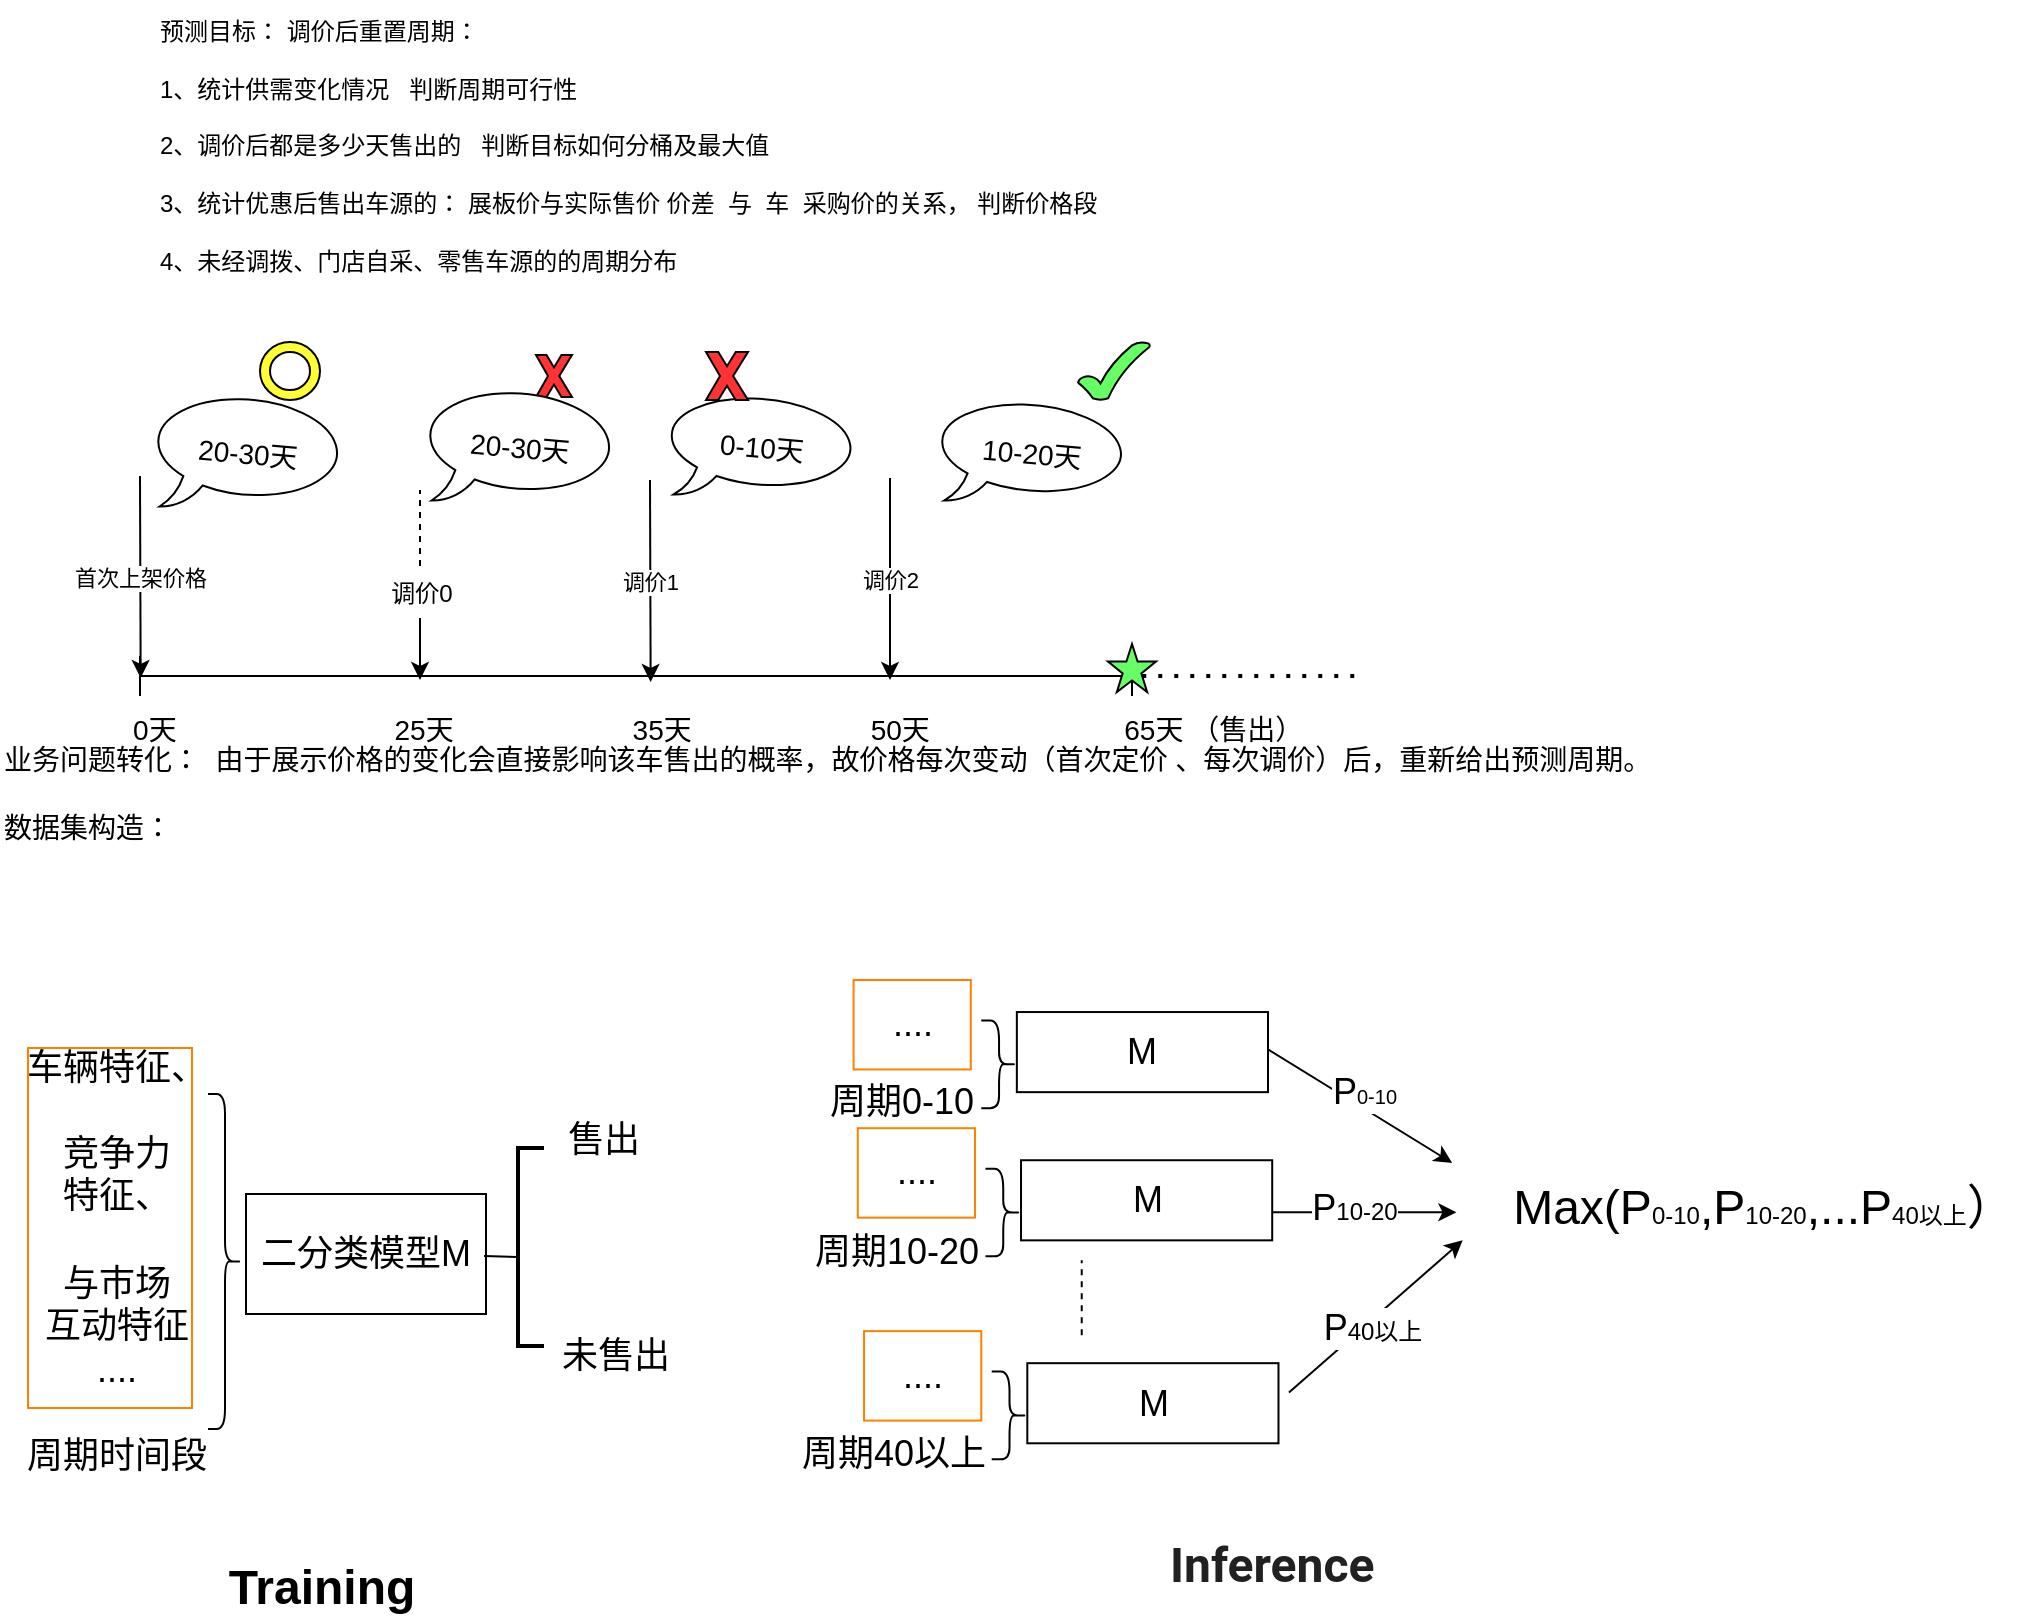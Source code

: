 <mxfile version="20.8.20" type="github">
  <diagram name="第 1 页" id="tffvoCzg-qfJbZ5mcpD_">
    <mxGraphModel dx="1241" dy="579" grid="0" gridSize="10" guides="1" tooltips="1" connect="0" arrows="1" fold="1" page="1" pageScale="1" pageWidth="4681" pageHeight="3300" math="0" shadow="0">
      <root>
        <mxCell id="0" />
        <mxCell id="1" parent="0" />
        <mxCell id="HPPEBPCjuNj7nKs7fR4j-23" value="" style="rounded=0;whiteSpace=wrap;html=1;fontSize=18;fillColor=#FFFFFF;strokeColor=#FF8000;" vertex="1" parent="1">
          <mxGeometry x="87" y="570" width="82" height="180" as="geometry" />
        </mxCell>
        <mxCell id="4fyiVSz0k1n7hgALqca6-2" value="预测目标： 调价后重置周期：&lt;br&gt;&lt;br&gt;1、统计供需变化情况&amp;nbsp; &amp;nbsp;判断周期可行性&lt;br&gt;&lt;br&gt;2、调价后都是多少天售出的&amp;nbsp; &amp;nbsp;判断目标如何分桶及最大值&lt;br&gt;&lt;br&gt;3、统计优惠后售出车源的： 展板价与实际售价 价差&amp;nbsp; 与&amp;nbsp; 车&amp;nbsp; 采购价的关系， 判断价格段&lt;br&gt;&lt;br&gt;4、未经调拨、门店自采、零售车源的的周期分布" style="text;html=1;strokeColor=none;fillColor=none;align=left;verticalAlign=middle;whiteSpace=wrap;rounded=0;" parent="1" vertex="1">
          <mxGeometry x="151" y="46" width="932" height="145" as="geometry" />
        </mxCell>
        <mxCell id="4fyiVSz0k1n7hgALqca6-18" value="&lt;font style=&quot;font-size: 14px;&quot;&gt;业务问题转化：&amp;nbsp; 由于展示价格的变化会直接影响该车售出的概率，故价格每次变动（首次定价 、每次调价）后，重新给出预测周期。&lt;br&gt;&lt;br&gt;数据集构造：&lt;br&gt;&amp;nbsp; &amp;nbsp; &amp;nbsp; &amp;nbsp; &amp;nbsp; &amp;nbsp; &amp;nbsp; &amp;nbsp; &amp;nbsp; &amp;nbsp; &amp;nbsp;&lt;br&gt;&lt;/font&gt;" style="text;html=1;strokeColor=none;fillColor=none;align=left;verticalAlign=middle;whiteSpace=wrap;rounded=0;" parent="1" vertex="1">
          <mxGeometry x="73" y="402" width="858" height="97" as="geometry" />
        </mxCell>
        <mxCell id="HPPEBPCjuNj7nKs7fR4j-7" value="" style="group" vertex="1" connectable="0" parent="1">
          <mxGeometry x="122" y="217" width="801" height="209" as="geometry" />
        </mxCell>
        <mxCell id="4fyiVSz0k1n7hgALqca6-28" value="&amp;nbsp; &amp;nbsp; 0天&amp;nbsp; &amp;nbsp; &amp;nbsp; &amp;nbsp; &amp;nbsp; &amp;nbsp; &amp;nbsp; &amp;nbsp; &amp;nbsp; &amp;nbsp; &amp;nbsp; &amp;nbsp; &amp;nbsp; &amp;nbsp; 25天&amp;nbsp; &amp;nbsp; &amp;nbsp; &amp;nbsp; &amp;nbsp; &amp;nbsp; &amp;nbsp; &amp;nbsp; &amp;nbsp; &amp;nbsp; &amp;nbsp; &amp;nbsp;35天&amp;nbsp; &amp;nbsp; &amp;nbsp; &amp;nbsp; &amp;nbsp; &amp;nbsp; &amp;nbsp; &amp;nbsp; &amp;nbsp; &amp;nbsp; &amp;nbsp; &amp;nbsp;50天&amp;nbsp; &amp;nbsp; &amp;nbsp; &amp;nbsp; &amp;nbsp; &amp;nbsp; &amp;nbsp; &amp;nbsp; &amp;nbsp; &amp;nbsp; &amp;nbsp; &amp;nbsp; &amp;nbsp;65天 （售出）" style="text;html=1;strokeColor=none;fillColor=none;align=left;verticalAlign=middle;whiteSpace=wrap;rounded=0;fontSize=14;" parent="HPPEBPCjuNj7nKs7fR4j-7" vertex="1">
          <mxGeometry y="179" width="725" height="30" as="geometry" />
        </mxCell>
        <mxCell id="4fyiVSz0k1n7hgALqca6-3" value="" style="shape=crossbar;whiteSpace=wrap;html=1;rounded=1;" parent="HPPEBPCjuNj7nKs7fR4j-7" vertex="1">
          <mxGeometry x="21" y="157" width="496" height="20" as="geometry" />
        </mxCell>
        <mxCell id="4fyiVSz0k1n7hgALqca6-8" value="" style="endArrow=classic;html=1;rounded=0;entryX=0.131;entryY=0.55;entryDx=0;entryDy=0;entryPerimeter=0;" parent="HPPEBPCjuNj7nKs7fR4j-7" edge="1">
          <mxGeometry relative="1" as="geometry">
            <mxPoint x="276" y="69" as="sourcePoint" />
            <mxPoint x="276.329" y="170" as="targetPoint" />
          </mxGeometry>
        </mxCell>
        <mxCell id="4fyiVSz0k1n7hgALqca6-9" value="调价1" style="edgeLabel;resizable=0;html=1;align=center;verticalAlign=middle;" parent="4fyiVSz0k1n7hgALqca6-8" connectable="0" vertex="1">
          <mxGeometry relative="1" as="geometry" />
        </mxCell>
        <mxCell id="4fyiVSz0k1n7hgALqca6-10" value="" style="endArrow=classic;html=1;rounded=0;entryX=0.131;entryY=0.55;entryDx=0;entryDy=0;entryPerimeter=0;" parent="HPPEBPCjuNj7nKs7fR4j-7" edge="1">
          <mxGeometry relative="1" as="geometry">
            <mxPoint x="396" y="68" as="sourcePoint" />
            <mxPoint x="396" y="169" as="targetPoint" />
          </mxGeometry>
        </mxCell>
        <mxCell id="4fyiVSz0k1n7hgALqca6-11" value="调价2" style="edgeLabel;resizable=0;html=1;align=center;verticalAlign=middle;" parent="4fyiVSz0k1n7hgALqca6-10" connectable="0" vertex="1">
          <mxGeometry relative="1" as="geometry" />
        </mxCell>
        <mxCell id="4fyiVSz0k1n7hgALqca6-16" value="" style="endArrow=classic;html=1;rounded=0;entryX=0.131;entryY=0.55;entryDx=0;entryDy=0;entryPerimeter=0;" parent="HPPEBPCjuNj7nKs7fR4j-7" edge="1">
          <mxGeometry relative="1" as="geometry">
            <mxPoint x="21" y="67" as="sourcePoint" />
            <mxPoint x="21.329" y="168" as="targetPoint" />
          </mxGeometry>
        </mxCell>
        <mxCell id="4fyiVSz0k1n7hgALqca6-17" value="首次上架价格" style="edgeLabel;resizable=0;html=1;align=center;verticalAlign=middle;" parent="4fyiVSz0k1n7hgALqca6-16" connectable="0" vertex="1">
          <mxGeometry relative="1" as="geometry" />
        </mxCell>
        <mxCell id="4fyiVSz0k1n7hgALqca6-19" value="20-30天" style="whiteSpace=wrap;html=1;shape=mxgraph.basic.oval_callout;fontSize=14;rotation=5;" parent="HPPEBPCjuNj7nKs7fR4j-7" vertex="1">
          <mxGeometry x="25" y="26" width="100" height="60" as="geometry" />
        </mxCell>
        <mxCell id="4fyiVSz0k1n7hgALqca6-20" value="0-10天" style="whiteSpace=wrap;html=1;shape=mxgraph.basic.oval_callout;fontSize=14;rotation=5;" parent="HPPEBPCjuNj7nKs7fR4j-7" vertex="1">
          <mxGeometry x="281.74" y="25.99" width="100" height="54" as="geometry" />
        </mxCell>
        <mxCell id="4fyiVSz0k1n7hgALqca6-21" value="" style="endArrow=none;dashed=1;html=1;dashPattern=1 3;strokeWidth=2;rounded=0;exitX=0.991;exitY=0.65;exitDx=0;exitDy=0;exitPerimeter=0;" parent="HPPEBPCjuNj7nKs7fR4j-7" edge="1">
          <mxGeometry width="50" height="50" relative="1" as="geometry">
            <mxPoint x="522.13" y="167" as="sourcePoint" />
            <mxPoint x="630" y="167" as="targetPoint" />
          </mxGeometry>
        </mxCell>
        <mxCell id="4fyiVSz0k1n7hgALqca6-24" value="10-20天" style="whiteSpace=wrap;html=1;shape=mxgraph.basic.oval_callout;fontSize=14;rotation=5;" parent="HPPEBPCjuNj7nKs7fR4j-7" vertex="1">
          <mxGeometry x="417" y="29" width="100" height="54" as="geometry" />
        </mxCell>
        <mxCell id="4fyiVSz0k1n7hgALqca6-25" value="" style="verticalLabelPosition=bottom;verticalAlign=top;html=1;shape=mxgraph.basic.x;fontSize=14;fillColor=#FF3333;" parent="HPPEBPCjuNj7nKs7fR4j-7" vertex="1">
          <mxGeometry x="219" y="6.5" width="18" height="21" as="geometry" />
        </mxCell>
        <mxCell id="4fyiVSz0k1n7hgALqca6-26" value="" style="verticalLabelPosition=bottom;verticalAlign=top;html=1;shape=mxgraph.basic.x;fontSize=14;fillColor=#FF3333;" parent="HPPEBPCjuNj7nKs7fR4j-7" vertex="1">
          <mxGeometry x="304" y="5" width="21" height="24" as="geometry" />
        </mxCell>
        <mxCell id="4fyiVSz0k1n7hgALqca6-27" value="" style="verticalLabelPosition=bottom;verticalAlign=top;html=1;shape=mxgraph.basic.tick;fontSize=14;fillColor=#66FF66;" parent="HPPEBPCjuNj7nKs7fR4j-7" vertex="1">
          <mxGeometry x="490" width="36" height="29" as="geometry" />
        </mxCell>
        <mxCell id="4fyiVSz0k1n7hgALqca6-29" value="" style="verticalLabelPosition=bottom;verticalAlign=top;html=1;shape=mxgraph.basic.star;fontSize=14;fillColor=#66FF66;" parent="HPPEBPCjuNj7nKs7fR4j-7" vertex="1">
          <mxGeometry x="505" y="151" width="24" height="24" as="geometry" />
        </mxCell>
        <mxCell id="HPPEBPCjuNj7nKs7fR4j-1" value="" style="endArrow=classic;html=1;rounded=0;" edge="1" parent="HPPEBPCjuNj7nKs7fR4j-7">
          <mxGeometry width="50" height="50" relative="1" as="geometry">
            <mxPoint x="161" y="138" as="sourcePoint" />
            <mxPoint x="161" y="169" as="targetPoint" />
          </mxGeometry>
        </mxCell>
        <mxCell id="HPPEBPCjuNj7nKs7fR4j-2" value="" style="endArrow=none;dashed=1;html=1;rounded=0;" edge="1" parent="HPPEBPCjuNj7nKs7fR4j-7">
          <mxGeometry width="50" height="50" relative="1" as="geometry">
            <mxPoint x="161" y="112" as="sourcePoint" />
            <mxPoint x="161" y="74" as="targetPoint" />
          </mxGeometry>
        </mxCell>
        <mxCell id="HPPEBPCjuNj7nKs7fR4j-3" value="调价0" style="text;html=1;strokeColor=none;fillColor=none;align=center;verticalAlign=middle;whiteSpace=wrap;rounded=0;" vertex="1" parent="HPPEBPCjuNj7nKs7fR4j-7">
          <mxGeometry x="132" y="111" width="60" height="30" as="geometry" />
        </mxCell>
        <mxCell id="HPPEBPCjuNj7nKs7fR4j-4" value="" style="verticalLabelPosition=bottom;verticalAlign=top;html=1;shape=mxgraph.basic.donut;dx=5;fillColor=#FFFF33;" vertex="1" parent="HPPEBPCjuNj7nKs7fR4j-7">
          <mxGeometry x="81" width="30" height="29" as="geometry" />
        </mxCell>
        <mxCell id="HPPEBPCjuNj7nKs7fR4j-5" value="20-30天" style="whiteSpace=wrap;html=1;shape=mxgraph.basic.oval_callout;fontSize=14;rotation=5;" vertex="1" parent="HPPEBPCjuNj7nKs7fR4j-7">
          <mxGeometry x="161" y="23" width="100" height="60" as="geometry" />
        </mxCell>
        <mxCell id="HPPEBPCjuNj7nKs7fR4j-8" value="&lt;font style=&quot;font-size: 18px;&quot;&gt;二分类模型M&lt;/font&gt;" style="rounded=0;whiteSpace=wrap;html=1;fillColor=#FFFFFF;" vertex="1" parent="1">
          <mxGeometry x="196" y="643" width="120" height="60" as="geometry" />
        </mxCell>
        <mxCell id="HPPEBPCjuNj7nKs7fR4j-12" value="" style="strokeWidth=2;html=1;shape=mxgraph.flowchart.annotation_1;align=left;pointerEvents=1;fillColor=#FFFFFF;" vertex="1" parent="1">
          <mxGeometry x="332" y="620" width="13" height="99" as="geometry" />
        </mxCell>
        <mxCell id="HPPEBPCjuNj7nKs7fR4j-13" value="" style="endArrow=none;html=1;rounded=0;entryX=-0.06;entryY=0.55;entryDx=0;entryDy=0;entryPerimeter=0;exitX=0.992;exitY=0.517;exitDx=0;exitDy=0;exitPerimeter=0;" edge="1" parent="1" source="HPPEBPCjuNj7nKs7fR4j-8" target="HPPEBPCjuNj7nKs7fR4j-12">
          <mxGeometry width="50" height="50" relative="1" as="geometry">
            <mxPoint x="331" y="675" as="sourcePoint" />
            <mxPoint x="366" y="627" as="targetPoint" />
          </mxGeometry>
        </mxCell>
        <mxCell id="HPPEBPCjuNj7nKs7fR4j-14" value="" style="shape=curlyBracket;whiteSpace=wrap;html=1;rounded=1;flipH=1;labelPosition=right;verticalLabelPosition=middle;align=left;verticalAlign=middle;fillColor=#FFFFFF;" vertex="1" parent="1">
          <mxGeometry x="177" y="593" width="17" height="167.5" as="geometry" />
        </mxCell>
        <mxCell id="HPPEBPCjuNj7nKs7fR4j-17" value="&lt;font style=&quot;font-size: 18px;&quot;&gt;车辆特征、&lt;br&gt;&lt;br&gt;竞争力&lt;br&gt;特征、&lt;br&gt;&lt;br&gt;与市场&lt;br&gt;互动特征&lt;br&gt;....&lt;br&gt;&lt;br&gt;周期时间段&lt;/font&gt;" style="text;html=1;strokeColor=none;fillColor=none;align=center;verticalAlign=middle;whiteSpace=wrap;rounded=0;" vertex="1" parent="1">
          <mxGeometry x="82" y="576.31" width="99" height="200.88" as="geometry" />
        </mxCell>
        <mxCell id="HPPEBPCjuNj7nKs7fR4j-18" value="售出" style="text;html=1;strokeColor=none;fillColor=none;align=center;verticalAlign=middle;whiteSpace=wrap;rounded=0;fontSize=18;" vertex="1" parent="1">
          <mxGeometry x="345" y="601" width="60" height="30" as="geometry" />
        </mxCell>
        <mxCell id="HPPEBPCjuNj7nKs7fR4j-19" value="未售出" style="text;html=1;strokeColor=none;fillColor=none;align=center;verticalAlign=middle;whiteSpace=wrap;rounded=0;fontSize=18;" vertex="1" parent="1">
          <mxGeometry x="351" y="709" width="60" height="30" as="geometry" />
        </mxCell>
        <mxCell id="HPPEBPCjuNj7nKs7fR4j-20" value="&lt;font style=&quot;font-size: 24px;&quot;&gt;&lt;b&gt;Training&lt;/b&gt;&lt;/font&gt;" style="text;html=1;strokeColor=none;fillColor=none;align=center;verticalAlign=middle;whiteSpace=wrap;rounded=0;fontSize=18;" vertex="1" parent="1">
          <mxGeometry x="204" y="825" width="60" height="30" as="geometry" />
        </mxCell>
        <mxCell id="HPPEBPCjuNj7nKs7fR4j-53" value="" style="group" vertex="1" connectable="0" parent="1">
          <mxGeometry x="482" y="536" width="607" height="249" as="geometry" />
        </mxCell>
        <mxCell id="HPPEBPCjuNj7nKs7fR4j-30" value="" style="group" vertex="1" connectable="0" parent="HPPEBPCjuNj7nKs7fR4j-53">
          <mxGeometry width="225.009" height="73.432" as="geometry" />
        </mxCell>
        <mxCell id="HPPEBPCjuNj7nKs7fR4j-22" value="M" style="rounded=0;whiteSpace=wrap;html=1;fontSize=18;fillColor=#FFFFFF;" vertex="1" parent="HPPEBPCjuNj7nKs7fR4j-30">
          <mxGeometry x="99.422" y="16.021" width="125.586" height="40.054" as="geometry" />
        </mxCell>
        <mxCell id="HPPEBPCjuNj7nKs7fR4j-24" value="...." style="rounded=0;whiteSpace=wrap;html=1;fontSize=18;fillColor=#FFFFFF;strokeColor=#FF8000;" vertex="1" parent="HPPEBPCjuNj7nKs7fR4j-30">
          <mxGeometry x="17.791" width="58.607" height="44.727" as="geometry" />
        </mxCell>
        <mxCell id="HPPEBPCjuNj7nKs7fR4j-25" value="" style="shape=curlyBracket;whiteSpace=wrap;html=1;rounded=1;flipH=1;labelPosition=right;verticalLabelPosition=middle;align=left;verticalAlign=middle;fillColor=#FFFFFF;" vertex="1" parent="HPPEBPCjuNj7nKs7fR4j-30">
          <mxGeometry x="81.631" y="20.234" width="17.791" height="43.852" as="geometry" />
        </mxCell>
        <mxCell id="HPPEBPCjuNj7nKs7fR4j-26" value="周期0-10" style="text;html=1;strokeColor=none;fillColor=none;align=center;verticalAlign=middle;whiteSpace=wrap;rounded=0;fontSize=18;" vertex="1" parent="HPPEBPCjuNj7nKs7fR4j-30">
          <mxGeometry y="49.399" width="83.724" height="24.032" as="geometry" />
        </mxCell>
        <mxCell id="HPPEBPCjuNj7nKs7fR4j-31" value="" style="group" vertex="1" connectable="0" parent="HPPEBPCjuNj7nKs7fR4j-53">
          <mxGeometry x="2.093" y="74.099" width="225.009" height="73.432" as="geometry" />
        </mxCell>
        <mxCell id="HPPEBPCjuNj7nKs7fR4j-32" value="M" style="rounded=0;whiteSpace=wrap;html=1;fontSize=18;fillColor=#FFFFFF;" vertex="1" parent="HPPEBPCjuNj7nKs7fR4j-31">
          <mxGeometry x="99.422" y="16.021" width="125.586" height="40.054" as="geometry" />
        </mxCell>
        <mxCell id="HPPEBPCjuNj7nKs7fR4j-33" value="...." style="rounded=0;whiteSpace=wrap;html=1;fontSize=18;fillColor=#FFFFFF;strokeColor=#FF8000;" vertex="1" parent="HPPEBPCjuNj7nKs7fR4j-31">
          <mxGeometry x="17.791" width="58.607" height="44.727" as="geometry" />
        </mxCell>
        <mxCell id="HPPEBPCjuNj7nKs7fR4j-34" value="" style="shape=curlyBracket;whiteSpace=wrap;html=1;rounded=1;flipH=1;labelPosition=right;verticalLabelPosition=middle;align=left;verticalAlign=middle;fillColor=#FFFFFF;" vertex="1" parent="HPPEBPCjuNj7nKs7fR4j-31">
          <mxGeometry x="81.631" y="20.234" width="17.791" height="43.852" as="geometry" />
        </mxCell>
        <mxCell id="HPPEBPCjuNj7nKs7fR4j-35" value="周期10-20" style="text;html=1;strokeColor=none;fillColor=none;align=center;verticalAlign=middle;whiteSpace=wrap;rounded=0;fontSize=18;" vertex="1" parent="HPPEBPCjuNj7nKs7fR4j-31">
          <mxGeometry x="-9.419" y="49.399" width="93.143" height="24.032" as="geometry" />
        </mxCell>
        <mxCell id="HPPEBPCjuNj7nKs7fR4j-41" value="" style="endArrow=none;dashed=1;html=1;rounded=0;fontSize=18;" edge="1" parent="HPPEBPCjuNj7nKs7fR4j-31">
          <mxGeometry width="50" height="50" relative="1" as="geometry">
            <mxPoint x="129.772" y="103.472" as="sourcePoint" />
            <mxPoint x="129.772" y="66.088" as="targetPoint" />
          </mxGeometry>
        </mxCell>
        <mxCell id="HPPEBPCjuNj7nKs7fR4j-36" value="" style="group" vertex="1" connectable="0" parent="HPPEBPCjuNj7nKs7fR4j-53">
          <mxGeometry x="5.233" y="175.568" width="225.009" height="73.432" as="geometry" />
        </mxCell>
        <mxCell id="HPPEBPCjuNj7nKs7fR4j-37" value="M" style="rounded=0;whiteSpace=wrap;html=1;fontSize=18;fillColor=#FFFFFF;" vertex="1" parent="HPPEBPCjuNj7nKs7fR4j-36">
          <mxGeometry x="99.422" y="16.021" width="125.586" height="40.054" as="geometry" />
        </mxCell>
        <mxCell id="HPPEBPCjuNj7nKs7fR4j-38" value="...." style="rounded=0;whiteSpace=wrap;html=1;fontSize=18;fillColor=#FFFFFF;strokeColor=#FF8000;" vertex="1" parent="HPPEBPCjuNj7nKs7fR4j-36">
          <mxGeometry x="17.791" width="58.607" height="44.727" as="geometry" />
        </mxCell>
        <mxCell id="HPPEBPCjuNj7nKs7fR4j-39" value="" style="shape=curlyBracket;whiteSpace=wrap;html=1;rounded=1;flipH=1;labelPosition=right;verticalLabelPosition=middle;align=left;verticalAlign=middle;fillColor=#FFFFFF;" vertex="1" parent="HPPEBPCjuNj7nKs7fR4j-36">
          <mxGeometry x="81.631" y="20.234" width="17.791" height="43.852" as="geometry" />
        </mxCell>
        <mxCell id="HPPEBPCjuNj7nKs7fR4j-40" value="周期40以上" style="text;html=1;strokeColor=none;fillColor=none;align=center;verticalAlign=middle;whiteSpace=wrap;rounded=0;fontSize=18;" vertex="1" parent="HPPEBPCjuNj7nKs7fR4j-36">
          <mxGeometry x="-17.791" y="49.399" width="101.516" height="24.032" as="geometry" />
        </mxCell>
        <mxCell id="HPPEBPCjuNj7nKs7fR4j-42" value="" style="endArrow=classic;html=1;rounded=0;fontSize=18;" edge="1" parent="HPPEBPCjuNj7nKs7fR4j-53">
          <mxGeometry width="50" height="50" relative="1" as="geometry">
            <mxPoint x="225.009" y="34.713" as="sourcePoint" />
            <mxPoint x="317.105" y="91.456" as="targetPoint" />
          </mxGeometry>
        </mxCell>
        <mxCell id="HPPEBPCjuNj7nKs7fR4j-45" value="P&lt;font style=&quot;font-size: 10px;&quot;&gt;0-10&lt;/font&gt;" style="edgeLabel;html=1;align=center;verticalAlign=middle;resizable=0;points=[];fontSize=18;" vertex="1" connectable="0" parent="HPPEBPCjuNj7nKs7fR4j-42">
          <mxGeometry x="0.425" y="-5" relative="1" as="geometry">
            <mxPoint x="-15" y="-24" as="offset" />
          </mxGeometry>
        </mxCell>
        <mxCell id="HPPEBPCjuNj7nKs7fR4j-43" value="" style="endArrow=classic;html=1;rounded=0;fontSize=18;" edge="1" parent="HPPEBPCjuNj7nKs7fR4j-53">
          <mxGeometry width="50" height="50" relative="1" as="geometry">
            <mxPoint x="227.102" y="116.155" as="sourcePoint" />
            <mxPoint x="319.198" y="116.155" as="targetPoint" />
          </mxGeometry>
        </mxCell>
        <mxCell id="HPPEBPCjuNj7nKs7fR4j-44" value="" style="endArrow=classic;html=1;rounded=0;fontSize=18;" edge="1" parent="HPPEBPCjuNj7nKs7fR4j-53">
          <mxGeometry width="50" height="50" relative="1" as="geometry">
            <mxPoint x="235.474" y="206.276" as="sourcePoint" />
            <mxPoint x="322.338" y="130.174" as="targetPoint" />
          </mxGeometry>
        </mxCell>
        <mxCell id="HPPEBPCjuNj7nKs7fR4j-48" value="&lt;font style=&quot;font-size: 24px;&quot;&gt;Max(P&lt;/font&gt;&lt;font style=&quot;font-size: 12px;&quot;&gt;0-10&lt;/font&gt;&lt;font style=&quot;font-size: 24px;&quot;&gt;,P&lt;/font&gt;&lt;font style=&quot;font-size: 12px;&quot;&gt;10-20&lt;/font&gt;&lt;font style=&quot;font-size: 24px;&quot;&gt;,...P&lt;/font&gt;&lt;font style=&quot;font-size: 12px;&quot;&gt;40以上&lt;/font&gt;&lt;font style=&quot;font-size: 24px;&quot;&gt;）&lt;/font&gt;" style="text;html=1;strokeColor=none;fillColor=none;align=center;verticalAlign=middle;whiteSpace=wrap;rounded=0;fontSize=18;" vertex="1" parent="HPPEBPCjuNj7nKs7fR4j-53">
          <mxGeometry x="339.083" y="83.445" width="267.917" height="61.416" as="geometry" />
        </mxCell>
        <mxCell id="HPPEBPCjuNj7nKs7fR4j-50" value="P&lt;font style=&quot;font-size: 12px;&quot;&gt;10-20&lt;/font&gt;" style="edgeLabel;html=1;align=center;verticalAlign=middle;resizable=0;points=[];fontSize=18;" vertex="1" connectable="0" parent="HPPEBPCjuNj7nKs7fR4j-53">
          <mxGeometry x="267.922" y="114.153" as="geometry" />
        </mxCell>
        <mxCell id="HPPEBPCjuNj7nKs7fR4j-51" value="P&lt;font style=&quot;font-size: 12px;&quot;&gt;40以上&lt;/font&gt;" style="edgeLabel;html=1;align=center;verticalAlign=middle;resizable=0;points=[];fontSize=18;" vertex="1" connectable="0" parent="HPPEBPCjuNj7nKs7fR4j-53">
          <mxGeometry x="301.411" y="21.004" as="geometry">
            <mxPoint x="-25" y="153" as="offset" />
          </mxGeometry>
        </mxCell>
        <mxCell id="HPPEBPCjuNj7nKs7fR4j-54" value="&lt;table style=&quot;-webkit-tap-highlight-color: transparent; border: 0px; margin: 0px; padding: 0px; border-collapse: collapse; border-spacing: 0px; position: relative; color: rgba(0, 0, 0, 0.87); font-family: Roboto, RobotoDraft, Helvetica, Arial, sans-serif; text-align: start; background-color: rgb(255, 255, 255);&quot; class=&quot;CFNMfb&quot;&gt;&lt;tbody style=&quot;-webkit-tap-highlight-color: transparent; border: 0px; margin: 0px; padding: 0px;&quot; class=&quot;U87jab&quot;&gt;&lt;tr style=&quot;-webkit-tap-highlight-color: transparent; border: 0px; margin: 0px; padding: 0px; height: 1px;&quot; class=&quot;TKwHGb&quot;&gt;&lt;th style=&quot;-webkit-tap-highlight-color: transparent; border: 0px; margin: 0px; padding: 0px; font: inherit; text-align: left; vertical-align: top;&quot; scope=&quot;row&quot; class=&quot;rsNpAc S18kfe&quot;&gt;&lt;div style=&quot;-webkit-tap-highlight-color: transparent; margin-top: 4px;&quot; lang=&quot;en&quot; role=&quot;presentation&quot; class=&quot;KnIHac&quot;&gt;&lt;font style=&quot;font-size: 24px;&quot;&gt;&lt;b&gt;Inference&lt;/b&gt;&lt;/font&gt;&lt;/div&gt;&lt;/th&gt;&lt;td style=&quot;-webkit-tap-highlight-color: transparent; border: 0px; margin: 0px; padding: 0px; vertical-align: top; color: rgb(95, 99, 104); width: 451.156px;&quot; class=&quot;rsNpAc xex4Kc&quot;&gt;&lt;/td&gt;&lt;/tr&gt;&lt;/tbody&gt;&lt;/table&gt;" style="text;html=1;strokeColor=none;fillColor=none;align=center;verticalAlign=middle;whiteSpace=wrap;rounded=0;fontSize=12;" vertex="1" parent="1">
          <mxGeometry x="657" y="812" width="154" height="30" as="geometry" />
        </mxCell>
      </root>
    </mxGraphModel>
  </diagram>
</mxfile>

